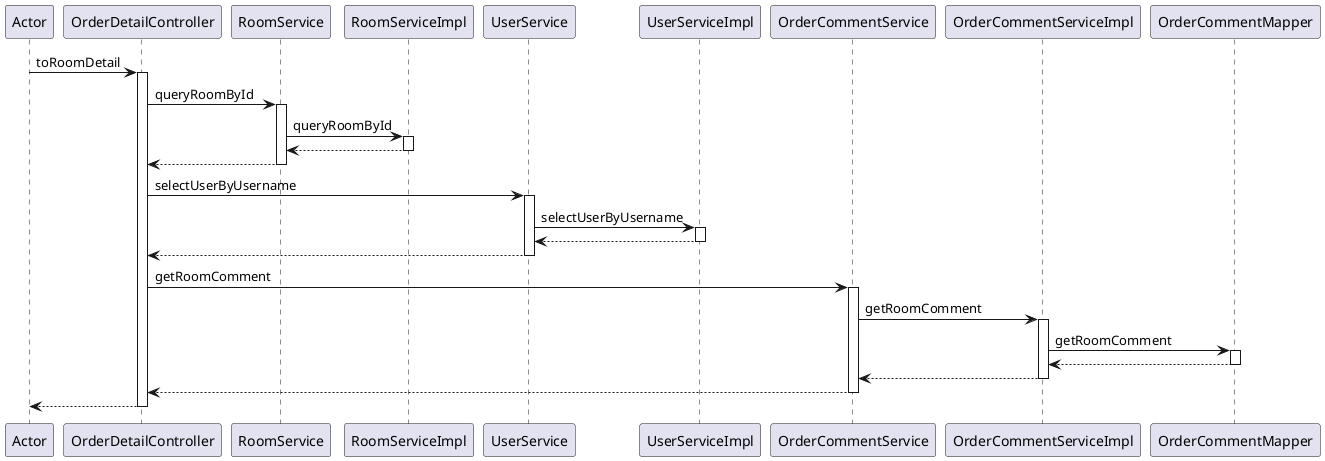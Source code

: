 @startuml
participant Actor
Actor -> OrderDetailController : toRoomDetail
activate OrderDetailController
OrderDetailController -> RoomService : queryRoomById
activate RoomService
RoomService -> RoomServiceImpl : queryRoomById
activate RoomServiceImpl
RoomServiceImpl --> RoomService
deactivate RoomServiceImpl
RoomService --> OrderDetailController
deactivate RoomService
OrderDetailController -> UserService : selectUserByUsername
activate UserService
UserService -> UserServiceImpl : selectUserByUsername
activate UserServiceImpl
UserServiceImpl --> UserService
deactivate UserServiceImpl
UserService --> OrderDetailController
deactivate UserService
OrderDetailController -> OrderCommentService : getRoomComment
activate OrderCommentService
OrderCommentService -> OrderCommentServiceImpl : getRoomComment
activate OrderCommentServiceImpl
OrderCommentServiceImpl -> OrderCommentMapper : getRoomComment
activate OrderCommentMapper
OrderCommentMapper --> OrderCommentServiceImpl
deactivate OrderCommentMapper
OrderCommentServiceImpl --> OrderCommentService
deactivate OrderCommentServiceImpl
OrderCommentService --> OrderDetailController
deactivate OrderCommentService
return
@enduml